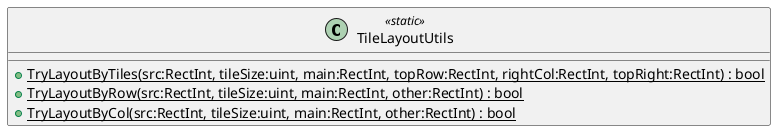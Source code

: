 @startuml
class TileLayoutUtils <<static>> {
    + {static} TryLayoutByTiles(src:RectInt, tileSize:uint, main:RectInt, topRow:RectInt, rightCol:RectInt, topRight:RectInt) : bool
    + {static} TryLayoutByRow(src:RectInt, tileSize:uint, main:RectInt, other:RectInt) : bool
    + {static} TryLayoutByCol(src:RectInt, tileSize:uint, main:RectInt, other:RectInt) : bool
}
@enduml
